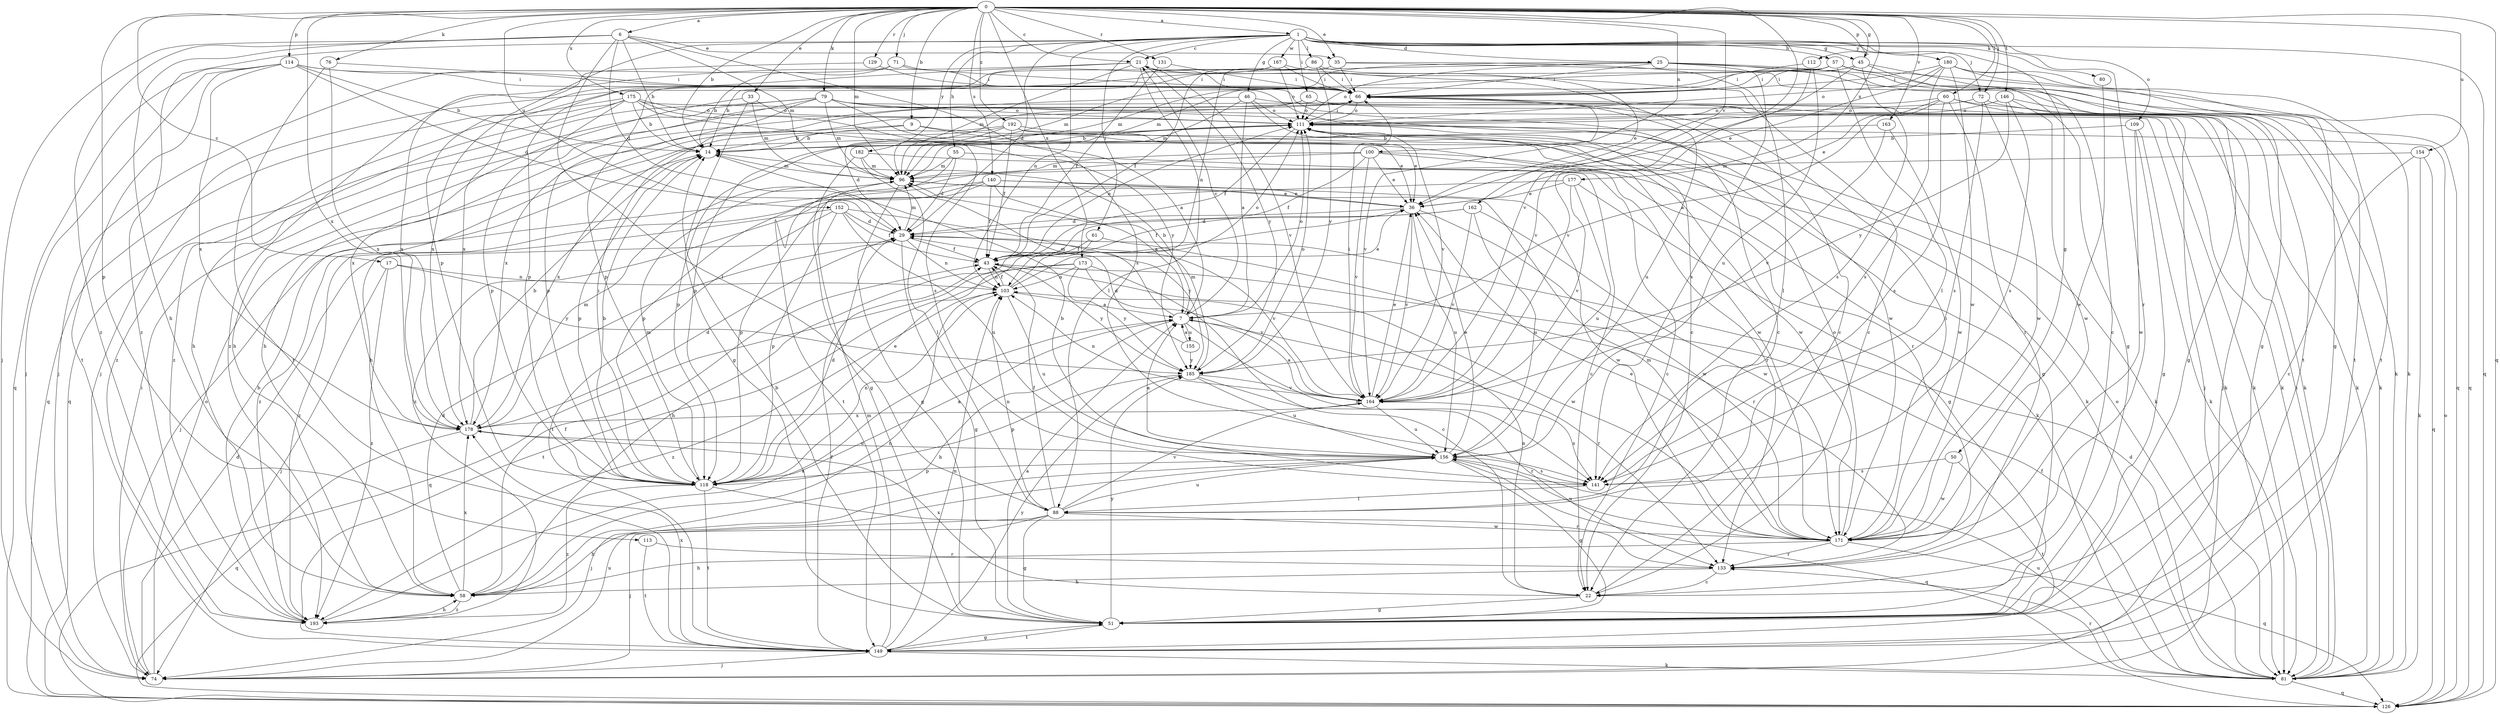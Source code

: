 strict digraph  {
0;
1;
6;
7;
9;
14;
17;
21;
22;
25;
29;
33;
35;
36;
43;
45;
46;
50;
51;
55;
57;
58;
60;
61;
65;
66;
71;
72;
74;
76;
79;
80;
81;
86;
88;
96;
100;
103;
109;
111;
112;
113;
114;
118;
126;
129;
131;
133;
140;
141;
146;
149;
152;
154;
155;
156;
162;
163;
164;
167;
171;
173;
175;
177;
178;
180;
182;
185;
192;
193;
0 -> 1  [label=a];
0 -> 6  [label=a];
0 -> 9  [label=b];
0 -> 14  [label=b];
0 -> 17  [label=c];
0 -> 21  [label=c];
0 -> 33  [label=e];
0 -> 35  [label=e];
0 -> 45  [label=g];
0 -> 60  [label=i];
0 -> 71  [label=j];
0 -> 72  [label=j];
0 -> 76  [label=k];
0 -> 79  [label=k];
0 -> 96  [label=m];
0 -> 100  [label=n];
0 -> 112  [label=p];
0 -> 113  [label=p];
0 -> 114  [label=p];
0 -> 126  [label=q];
0 -> 129  [label=r];
0 -> 131  [label=r];
0 -> 140  [label=s];
0 -> 146  [label=t];
0 -> 152  [label=u];
0 -> 154  [label=u];
0 -> 162  [label=v];
0 -> 163  [label=v];
0 -> 164  [label=v];
0 -> 173  [label=x];
0 -> 175  [label=x];
0 -> 177  [label=x];
0 -> 178  [label=x];
0 -> 192  [label=z];
1 -> 21  [label=c];
1 -> 25  [label=d];
1 -> 29  [label=d];
1 -> 45  [label=g];
1 -> 46  [label=g];
1 -> 50  [label=g];
1 -> 55  [label=h];
1 -> 57  [label=h];
1 -> 61  [label=i];
1 -> 65  [label=i];
1 -> 72  [label=j];
1 -> 80  [label=k];
1 -> 86  [label=l];
1 -> 103  [label=n];
1 -> 109  [label=o];
1 -> 118  [label=p];
1 -> 126  [label=q];
1 -> 133  [label=r];
1 -> 167  [label=w];
1 -> 180  [label=y];
1 -> 182  [label=y];
1 -> 193  [label=z];
6 -> 14  [label=b];
6 -> 29  [label=d];
6 -> 35  [label=e];
6 -> 58  [label=h];
6 -> 74  [label=j];
6 -> 88  [label=l];
6 -> 96  [label=m];
6 -> 141  [label=s];
6 -> 193  [label=z];
7 -> 14  [label=b];
7 -> 21  [label=c];
7 -> 58  [label=h];
7 -> 96  [label=m];
7 -> 111  [label=o];
7 -> 133  [label=r];
7 -> 141  [label=s];
7 -> 155  [label=u];
9 -> 14  [label=b];
9 -> 36  [label=e];
9 -> 58  [label=h];
9 -> 133  [label=r];
14 -> 96  [label=m];
14 -> 118  [label=p];
17 -> 74  [label=j];
17 -> 103  [label=n];
17 -> 185  [label=y];
17 -> 193  [label=z];
21 -> 66  [label=i];
21 -> 88  [label=l];
21 -> 96  [label=m];
21 -> 164  [label=v];
21 -> 178  [label=x];
21 -> 185  [label=y];
21 -> 193  [label=z];
22 -> 21  [label=c];
22 -> 51  [label=g];
22 -> 103  [label=n];
22 -> 178  [label=x];
25 -> 14  [label=b];
25 -> 51  [label=g];
25 -> 66  [label=i];
25 -> 81  [label=k];
25 -> 96  [label=m];
25 -> 111  [label=o];
25 -> 126  [label=q];
25 -> 141  [label=s];
29 -> 43  [label=f];
29 -> 51  [label=g];
29 -> 96  [label=m];
29 -> 103  [label=n];
29 -> 164  [label=v];
33 -> 51  [label=g];
33 -> 96  [label=m];
33 -> 111  [label=o];
33 -> 178  [label=x];
35 -> 66  [label=i];
35 -> 88  [label=l];
35 -> 118  [label=p];
35 -> 149  [label=t];
36 -> 29  [label=d];
36 -> 156  [label=u];
36 -> 164  [label=v];
36 -> 171  [label=w];
43 -> 103  [label=n];
43 -> 111  [label=o];
43 -> 171  [label=w];
43 -> 185  [label=y];
45 -> 22  [label=c];
45 -> 66  [label=i];
45 -> 96  [label=m];
45 -> 141  [label=s];
45 -> 149  [label=t];
45 -> 164  [label=v];
46 -> 7  [label=a];
46 -> 81  [label=k];
46 -> 96  [label=m];
46 -> 111  [label=o];
46 -> 164  [label=v];
46 -> 178  [label=x];
50 -> 141  [label=s];
50 -> 149  [label=t];
50 -> 171  [label=w];
51 -> 7  [label=a];
51 -> 14  [label=b];
51 -> 149  [label=t];
51 -> 185  [label=y];
55 -> 22  [label=c];
55 -> 29  [label=d];
55 -> 96  [label=m];
55 -> 149  [label=t];
57 -> 51  [label=g];
57 -> 66  [label=i];
57 -> 74  [label=j];
57 -> 88  [label=l];
57 -> 96  [label=m];
57 -> 126  [label=q];
58 -> 29  [label=d];
58 -> 43  [label=f];
58 -> 103  [label=n];
58 -> 178  [label=x];
58 -> 193  [label=z];
60 -> 7  [label=a];
60 -> 36  [label=e];
60 -> 74  [label=j];
60 -> 81  [label=k];
60 -> 111  [label=o];
60 -> 133  [label=r];
60 -> 141  [label=s];
61 -> 43  [label=f];
61 -> 58  [label=h];
61 -> 133  [label=r];
65 -> 58  [label=h];
65 -> 74  [label=j];
65 -> 81  [label=k];
65 -> 111  [label=o];
65 -> 118  [label=p];
66 -> 111  [label=o];
66 -> 156  [label=u];
66 -> 164  [label=v];
71 -> 14  [label=b];
71 -> 22  [label=c];
71 -> 66  [label=i];
71 -> 74  [label=j];
72 -> 51  [label=g];
72 -> 111  [label=o];
72 -> 141  [label=s];
72 -> 171  [label=w];
74 -> 29  [label=d];
74 -> 66  [label=i];
74 -> 111  [label=o];
74 -> 156  [label=u];
76 -> 66  [label=i];
76 -> 149  [label=t];
76 -> 178  [label=x];
79 -> 7  [label=a];
79 -> 58  [label=h];
79 -> 81  [label=k];
79 -> 96  [label=m];
79 -> 111  [label=o];
79 -> 118  [label=p];
79 -> 126  [label=q];
79 -> 171  [label=w];
79 -> 193  [label=z];
80 -> 171  [label=w];
81 -> 29  [label=d];
81 -> 43  [label=f];
81 -> 66  [label=i];
81 -> 111  [label=o];
81 -> 126  [label=q];
81 -> 133  [label=r];
81 -> 156  [label=u];
86 -> 22  [label=c];
86 -> 66  [label=i];
86 -> 103  [label=n];
86 -> 178  [label=x];
86 -> 185  [label=y];
88 -> 43  [label=f];
88 -> 51  [label=g];
88 -> 58  [label=h];
88 -> 74  [label=j];
88 -> 103  [label=n];
88 -> 156  [label=u];
88 -> 164  [label=v];
88 -> 171  [label=w];
96 -> 36  [label=e];
96 -> 51  [label=g];
100 -> 36  [label=e];
100 -> 43  [label=f];
100 -> 81  [label=k];
100 -> 96  [label=m];
100 -> 118  [label=p];
100 -> 133  [label=r];
100 -> 164  [label=v];
103 -> 7  [label=a];
103 -> 36  [label=e];
103 -> 43  [label=f];
103 -> 111  [label=o];
103 -> 156  [label=u];
103 -> 193  [label=z];
109 -> 14  [label=b];
109 -> 51  [label=g];
109 -> 81  [label=k];
109 -> 171  [label=w];
111 -> 14  [label=b];
111 -> 43  [label=f];
111 -> 51  [label=g];
111 -> 66  [label=i];
111 -> 81  [label=k];
111 -> 118  [label=p];
111 -> 171  [label=w];
112 -> 66  [label=i];
112 -> 156  [label=u];
112 -> 164  [label=v];
113 -> 133  [label=r];
113 -> 149  [label=t];
114 -> 14  [label=b];
114 -> 22  [label=c];
114 -> 29  [label=d];
114 -> 66  [label=i];
114 -> 74  [label=j];
114 -> 126  [label=q];
114 -> 149  [label=t];
114 -> 178  [label=x];
118 -> 7  [label=a];
118 -> 14  [label=b];
118 -> 29  [label=d];
118 -> 36  [label=e];
118 -> 66  [label=i];
118 -> 96  [label=m];
118 -> 103  [label=n];
118 -> 133  [label=r];
118 -> 149  [label=t];
118 -> 193  [label=z];
126 -> 111  [label=o];
129 -> 66  [label=i];
129 -> 178  [label=x];
131 -> 43  [label=f];
131 -> 66  [label=i];
133 -> 22  [label=c];
133 -> 58  [label=h];
140 -> 7  [label=a];
140 -> 36  [label=e];
140 -> 43  [label=f];
140 -> 74  [label=j];
140 -> 118  [label=p];
140 -> 171  [label=w];
140 -> 193  [label=z];
141 -> 14  [label=b];
141 -> 88  [label=l];
146 -> 81  [label=k];
146 -> 111  [label=o];
146 -> 141  [label=s];
146 -> 171  [label=w];
146 -> 185  [label=y];
149 -> 43  [label=f];
149 -> 51  [label=g];
149 -> 74  [label=j];
149 -> 81  [label=k];
149 -> 96  [label=m];
149 -> 103  [label=n];
149 -> 178  [label=x];
149 -> 185  [label=y];
152 -> 29  [label=d];
152 -> 43  [label=f];
152 -> 118  [label=p];
152 -> 149  [label=t];
152 -> 156  [label=u];
152 -> 185  [label=y];
152 -> 193  [label=z];
154 -> 22  [label=c];
154 -> 81  [label=k];
154 -> 96  [label=m];
154 -> 126  [label=q];
155 -> 7  [label=a];
155 -> 29  [label=d];
155 -> 185  [label=y];
156 -> 7  [label=a];
156 -> 36  [label=e];
156 -> 51  [label=g];
156 -> 74  [label=j];
156 -> 118  [label=p];
156 -> 126  [label=q];
156 -> 141  [label=s];
162 -> 29  [label=d];
162 -> 43  [label=f];
162 -> 156  [label=u];
162 -> 164  [label=v];
162 -> 171  [label=w];
163 -> 14  [label=b];
163 -> 164  [label=v];
163 -> 171  [label=w];
164 -> 7  [label=a];
164 -> 36  [label=e];
164 -> 66  [label=i];
164 -> 103  [label=n];
164 -> 141  [label=s];
164 -> 156  [label=u];
164 -> 178  [label=x];
167 -> 36  [label=e];
167 -> 43  [label=f];
167 -> 66  [label=i];
167 -> 111  [label=o];
167 -> 118  [label=p];
171 -> 36  [label=e];
171 -> 58  [label=h];
171 -> 66  [label=i];
171 -> 96  [label=m];
171 -> 111  [label=o];
171 -> 126  [label=q];
171 -> 133  [label=r];
171 -> 156  [label=u];
173 -> 22  [label=c];
173 -> 103  [label=n];
173 -> 126  [label=q];
173 -> 149  [label=t];
173 -> 164  [label=v];
173 -> 185  [label=y];
175 -> 14  [label=b];
175 -> 58  [label=h];
175 -> 81  [label=k];
175 -> 111  [label=o];
175 -> 118  [label=p];
175 -> 126  [label=q];
175 -> 141  [label=s];
175 -> 185  [label=y];
175 -> 193  [label=z];
177 -> 36  [label=e];
177 -> 51  [label=g];
177 -> 156  [label=u];
177 -> 164  [label=v];
177 -> 193  [label=z];
178 -> 14  [label=b];
178 -> 29  [label=d];
178 -> 96  [label=m];
178 -> 126  [label=q];
178 -> 156  [label=u];
180 -> 36  [label=e];
180 -> 51  [label=g];
180 -> 66  [label=i];
180 -> 81  [label=k];
180 -> 111  [label=o];
180 -> 141  [label=s];
180 -> 149  [label=t];
180 -> 171  [label=w];
182 -> 22  [label=c];
182 -> 51  [label=g];
182 -> 88  [label=l];
182 -> 96  [label=m];
185 -> 96  [label=m];
185 -> 111  [label=o];
185 -> 118  [label=p];
185 -> 133  [label=r];
185 -> 156  [label=u];
185 -> 164  [label=v];
192 -> 14  [label=b];
192 -> 29  [label=d];
192 -> 36  [label=e];
192 -> 43  [label=f];
192 -> 81  [label=k];
192 -> 171  [label=w];
192 -> 178  [label=x];
193 -> 7  [label=a];
193 -> 14  [label=b];
193 -> 58  [label=h];
}
